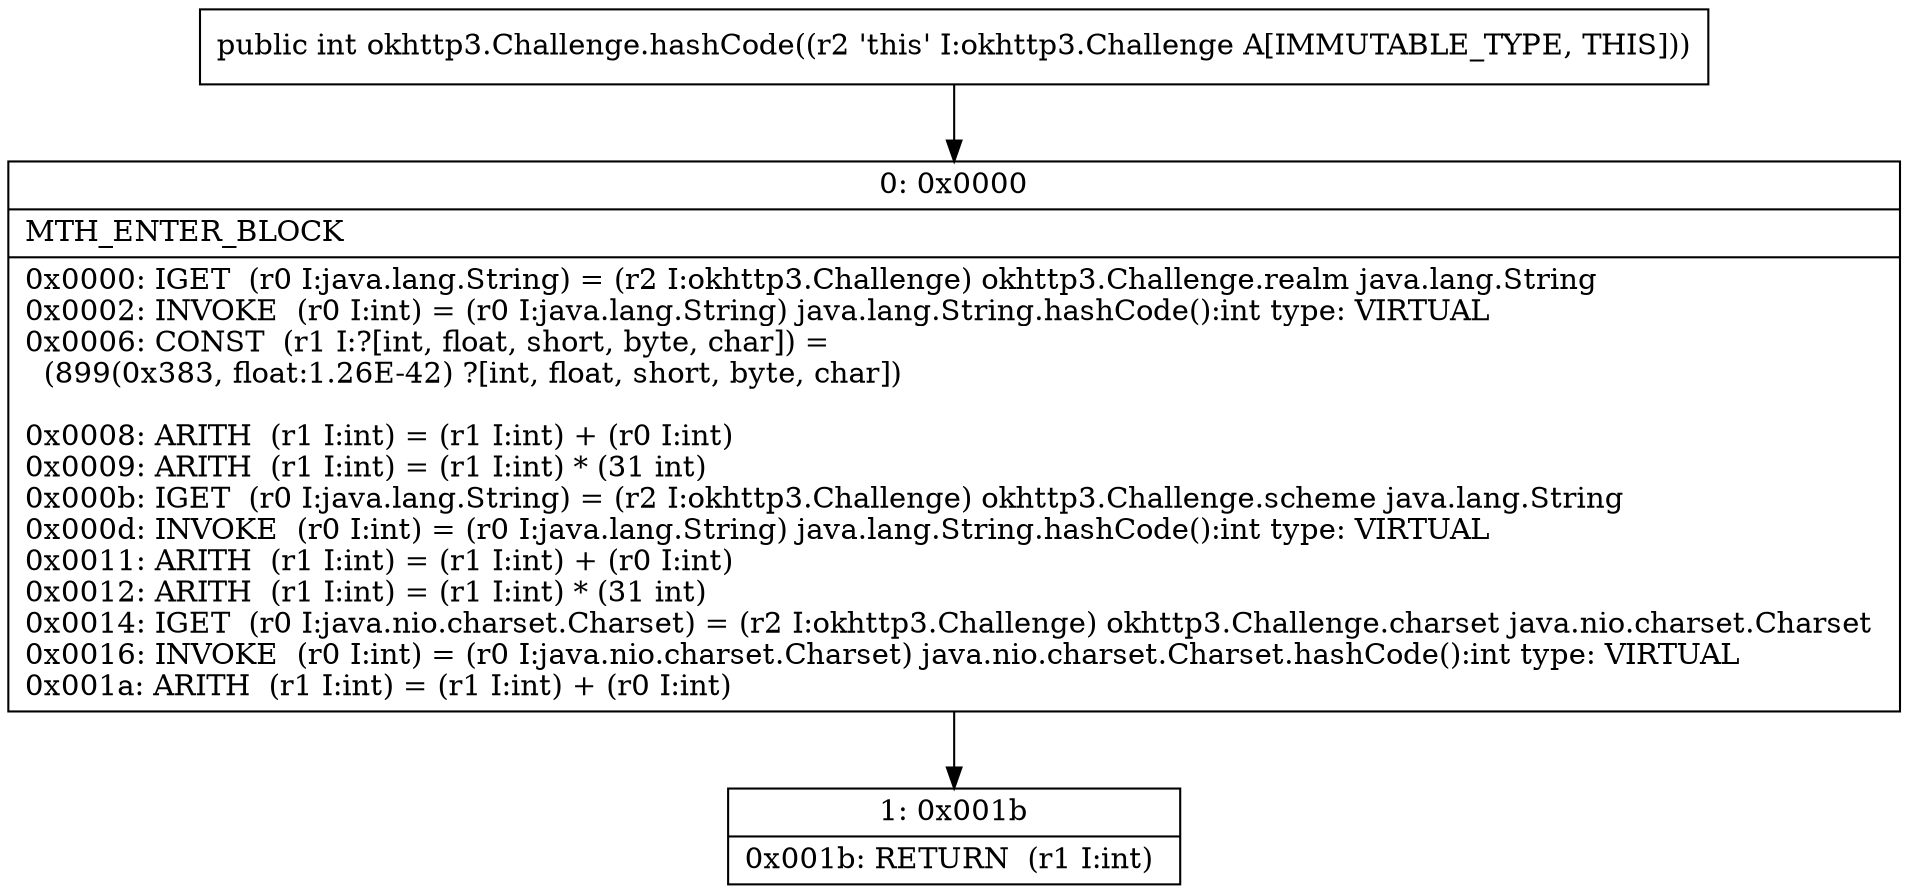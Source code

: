 digraph "CFG forokhttp3.Challenge.hashCode()I" {
Node_0 [shape=record,label="{0\:\ 0x0000|MTH_ENTER_BLOCK\l|0x0000: IGET  (r0 I:java.lang.String) = (r2 I:okhttp3.Challenge) okhttp3.Challenge.realm java.lang.String \l0x0002: INVOKE  (r0 I:int) = (r0 I:java.lang.String) java.lang.String.hashCode():int type: VIRTUAL \l0x0006: CONST  (r1 I:?[int, float, short, byte, char]) = \l  (899(0x383, float:1.26E\-42) ?[int, float, short, byte, char])\l \l0x0008: ARITH  (r1 I:int) = (r1 I:int) + (r0 I:int) \l0x0009: ARITH  (r1 I:int) = (r1 I:int) * (31 int) \l0x000b: IGET  (r0 I:java.lang.String) = (r2 I:okhttp3.Challenge) okhttp3.Challenge.scheme java.lang.String \l0x000d: INVOKE  (r0 I:int) = (r0 I:java.lang.String) java.lang.String.hashCode():int type: VIRTUAL \l0x0011: ARITH  (r1 I:int) = (r1 I:int) + (r0 I:int) \l0x0012: ARITH  (r1 I:int) = (r1 I:int) * (31 int) \l0x0014: IGET  (r0 I:java.nio.charset.Charset) = (r2 I:okhttp3.Challenge) okhttp3.Challenge.charset java.nio.charset.Charset \l0x0016: INVOKE  (r0 I:int) = (r0 I:java.nio.charset.Charset) java.nio.charset.Charset.hashCode():int type: VIRTUAL \l0x001a: ARITH  (r1 I:int) = (r1 I:int) + (r0 I:int) \l}"];
Node_1 [shape=record,label="{1\:\ 0x001b|0x001b: RETURN  (r1 I:int) \l}"];
MethodNode[shape=record,label="{public int okhttp3.Challenge.hashCode((r2 'this' I:okhttp3.Challenge A[IMMUTABLE_TYPE, THIS])) }"];
MethodNode -> Node_0;
Node_0 -> Node_1;
}

